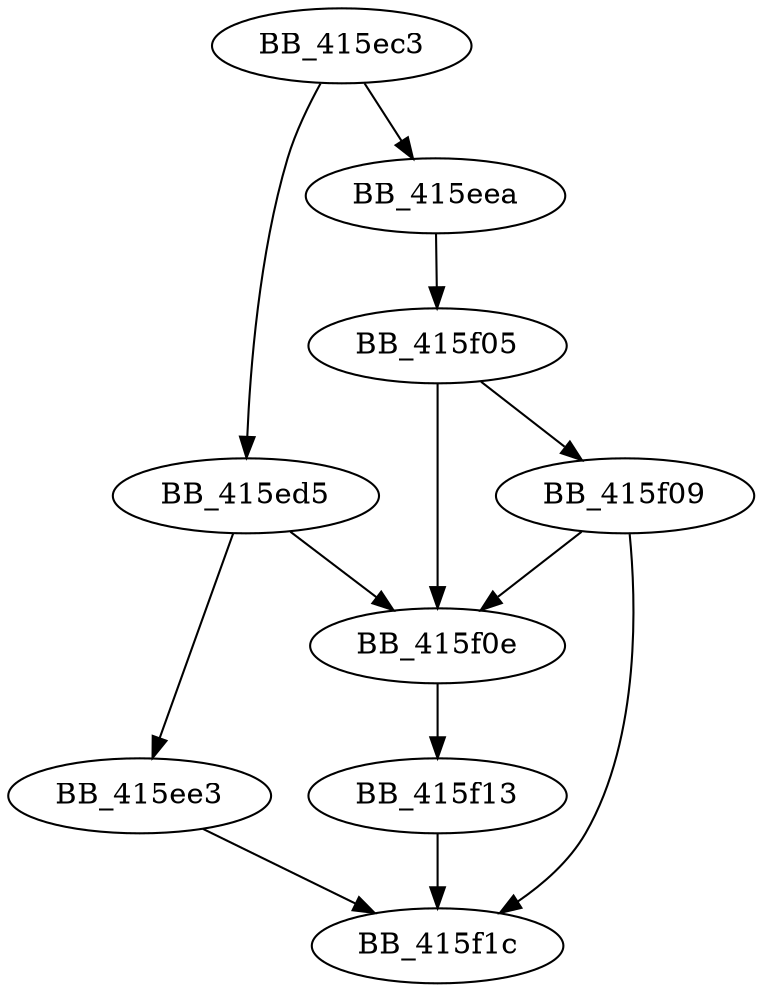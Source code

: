 DiGraph __Wcrtomb{
BB_415ec3->BB_415ed5
BB_415ec3->BB_415eea
BB_415ed5->BB_415ee3
BB_415ed5->BB_415f0e
BB_415ee3->BB_415f1c
BB_415eea->BB_415f05
BB_415f05->BB_415f09
BB_415f05->BB_415f0e
BB_415f09->BB_415f0e
BB_415f09->BB_415f1c
BB_415f0e->BB_415f13
BB_415f13->BB_415f1c
}
